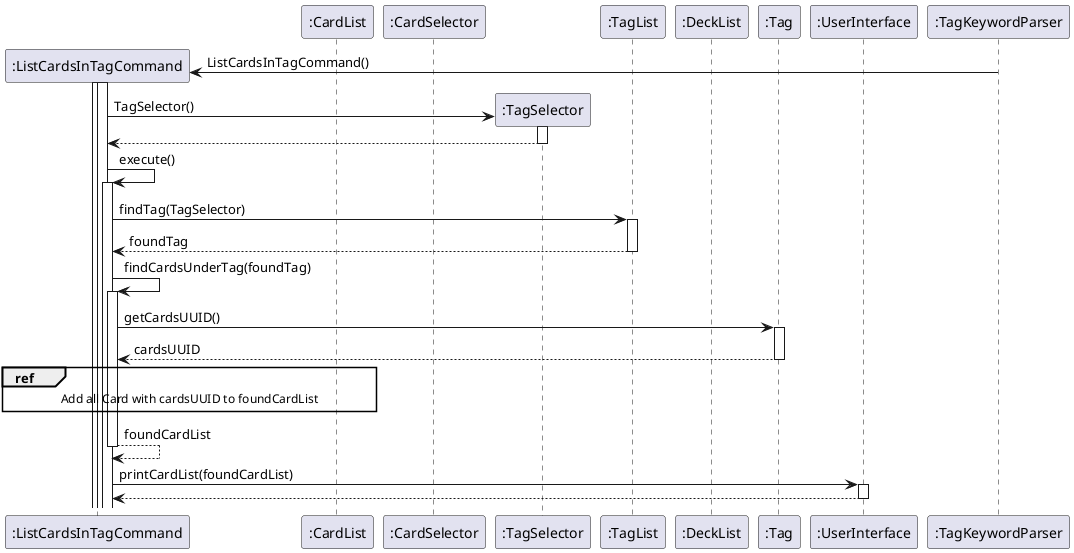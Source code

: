 @startuml
autoactivate on

participant ":ListCardsInTagCommand" as ListCardsInTagCommand
participant ":TagList" as TagList
participant ":CardList" as CardList
participant ":CardSelector" as CardSelector
participant ":TagSelector" as TagSelector
participant ":TagList" as TagList
participant ":DeckList" as DeckList
participant ":Tag" as Tag

participant ":UserInterface" as UserInterface
participant ":TagKeywordParser" as TagKeywordParser


Create ListCardsInTagCommand
TagKeywordParser -> ListCardsInTagCommand : ListCardsInTagCommand()
activate ListCardsInTagCommand

Create TagSelector
ListCardsInTagCommand -> TagSelector : TagSelector()
return


ListCardsInTagCommand -> ListCardsInTagCommand: execute()
ListCardsInTagCommand -> TagList : findTag(TagSelector)
return foundTag

ListCardsInTagCommand -> ListCardsInTagCommand : findCardsUnderTag(foundTag)
ListCardsInTagCommand -> Tag : getCardsUUID()
return cardsUUID


ref over ListCardsInTagCommand, CardList
Add all Card with cardsUUID to foundCardList
end ref

'loop curr UUID of all Cards != null
'    loop curr UUID of cardsUUID != null
'      alt curr UUID of all Cards == curr UUID of cardsUUID
'        ListCardsInTagCommand -> CardList : addCard()
'         return
'       end
'      end loop
'end loop

return foundCardList

ListCardsInTagCommand -> UserInterface : printCardList(foundCardList)
return

@enduml
